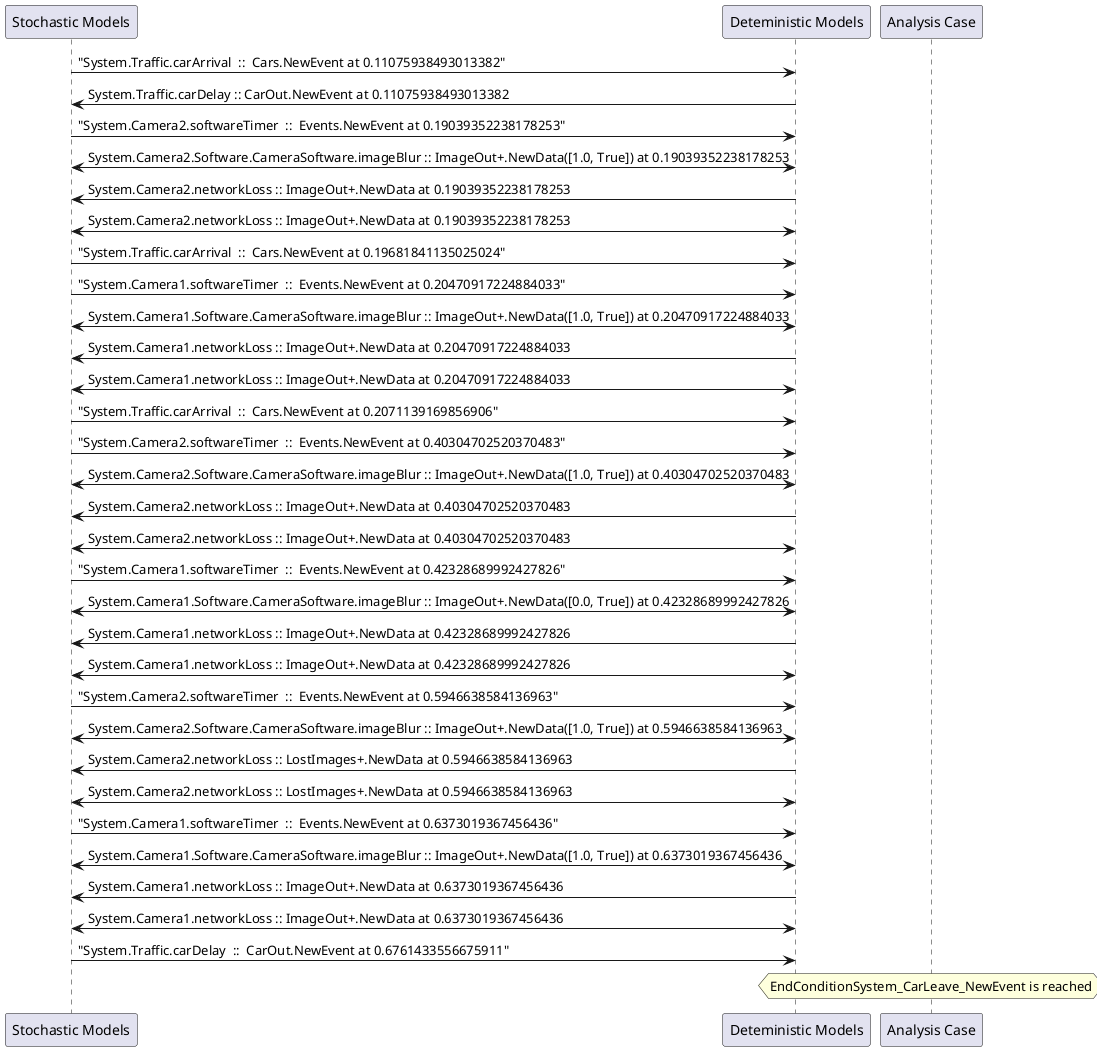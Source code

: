 
	@startuml
	participant "Stochastic Models" as stochmodel
	participant "Deteministic Models" as detmodel
	participant "Analysis Case" as analysis
	{5754_stop} stochmodel -> detmodel : "System.Traffic.carArrival  ::  Cars.NewEvent at 0.11075938493013382"
{5762_start} detmodel -> stochmodel : System.Traffic.carDelay :: CarOut.NewEvent at 0.11075938493013382
{5739_stop} stochmodel -> detmodel : "System.Camera2.softwareTimer  ::  Events.NewEvent at 0.19039352238178253"
detmodel <-> stochmodel : System.Camera2.Software.CameraSoftware.imageBlur :: ImageOut+.NewData([1.0, True]) at 0.19039352238178253
detmodel -> stochmodel : System.Camera2.networkLoss :: ImageOut+.NewData at 0.19039352238178253
detmodel <-> stochmodel : System.Camera2.networkLoss :: ImageOut+.NewData at 0.19039352238178253
{5755_stop} stochmodel -> detmodel : "System.Traffic.carArrival  ::  Cars.NewEvent at 0.19681841135025024"
{5724_stop} stochmodel -> detmodel : "System.Camera1.softwareTimer  ::  Events.NewEvent at 0.20470917224884033"
detmodel <-> stochmodel : System.Camera1.Software.CameraSoftware.imageBlur :: ImageOut+.NewData([1.0, True]) at 0.20470917224884033
detmodel -> stochmodel : System.Camera1.networkLoss :: ImageOut+.NewData at 0.20470917224884033
detmodel <-> stochmodel : System.Camera1.networkLoss :: ImageOut+.NewData at 0.20470917224884033
{5756_stop} stochmodel -> detmodel : "System.Traffic.carArrival  ::  Cars.NewEvent at 0.2071139169856906"
{5740_stop} stochmodel -> detmodel : "System.Camera2.softwareTimer  ::  Events.NewEvent at 0.40304702520370483"
detmodel <-> stochmodel : System.Camera2.Software.CameraSoftware.imageBlur :: ImageOut+.NewData([1.0, True]) at 0.40304702520370483
detmodel -> stochmodel : System.Camera2.networkLoss :: ImageOut+.NewData at 0.40304702520370483
detmodel <-> stochmodel : System.Camera2.networkLoss :: ImageOut+.NewData at 0.40304702520370483
{5725_stop} stochmodel -> detmodel : "System.Camera1.softwareTimer  ::  Events.NewEvent at 0.42328689992427826"
detmodel <-> stochmodel : System.Camera1.Software.CameraSoftware.imageBlur :: ImageOut+.NewData([0.0, True]) at 0.42328689992427826
detmodel -> stochmodel : System.Camera1.networkLoss :: ImageOut+.NewData at 0.42328689992427826
detmodel <-> stochmodel : System.Camera1.networkLoss :: ImageOut+.NewData at 0.42328689992427826
{5741_stop} stochmodel -> detmodel : "System.Camera2.softwareTimer  ::  Events.NewEvent at 0.5946638584136963"
detmodel <-> stochmodel : System.Camera2.Software.CameraSoftware.imageBlur :: ImageOut+.NewData([1.0, True]) at 0.5946638584136963
detmodel -> stochmodel : System.Camera2.networkLoss :: LostImages+.NewData at 0.5946638584136963
detmodel <-> stochmodel : System.Camera2.networkLoss :: LostImages+.NewData at 0.5946638584136963
{5726_stop} stochmodel -> detmodel : "System.Camera1.softwareTimer  ::  Events.NewEvent at 0.6373019367456436"
detmodel <-> stochmodel : System.Camera1.Software.CameraSoftware.imageBlur :: ImageOut+.NewData([1.0, True]) at 0.6373019367456436
detmodel -> stochmodel : System.Camera1.networkLoss :: ImageOut+.NewData at 0.6373019367456436
detmodel <-> stochmodel : System.Camera1.networkLoss :: ImageOut+.NewData at 0.6373019367456436
{5762_stop} stochmodel -> detmodel : "System.Traffic.carDelay  ::  CarOut.NewEvent at 0.6761433556675911"
{5762_start} <-> {5762_stop} : delay
hnote over analysis 
EndConditionSystem_CarLeave_NewEvent is reached
endnote
@enduml